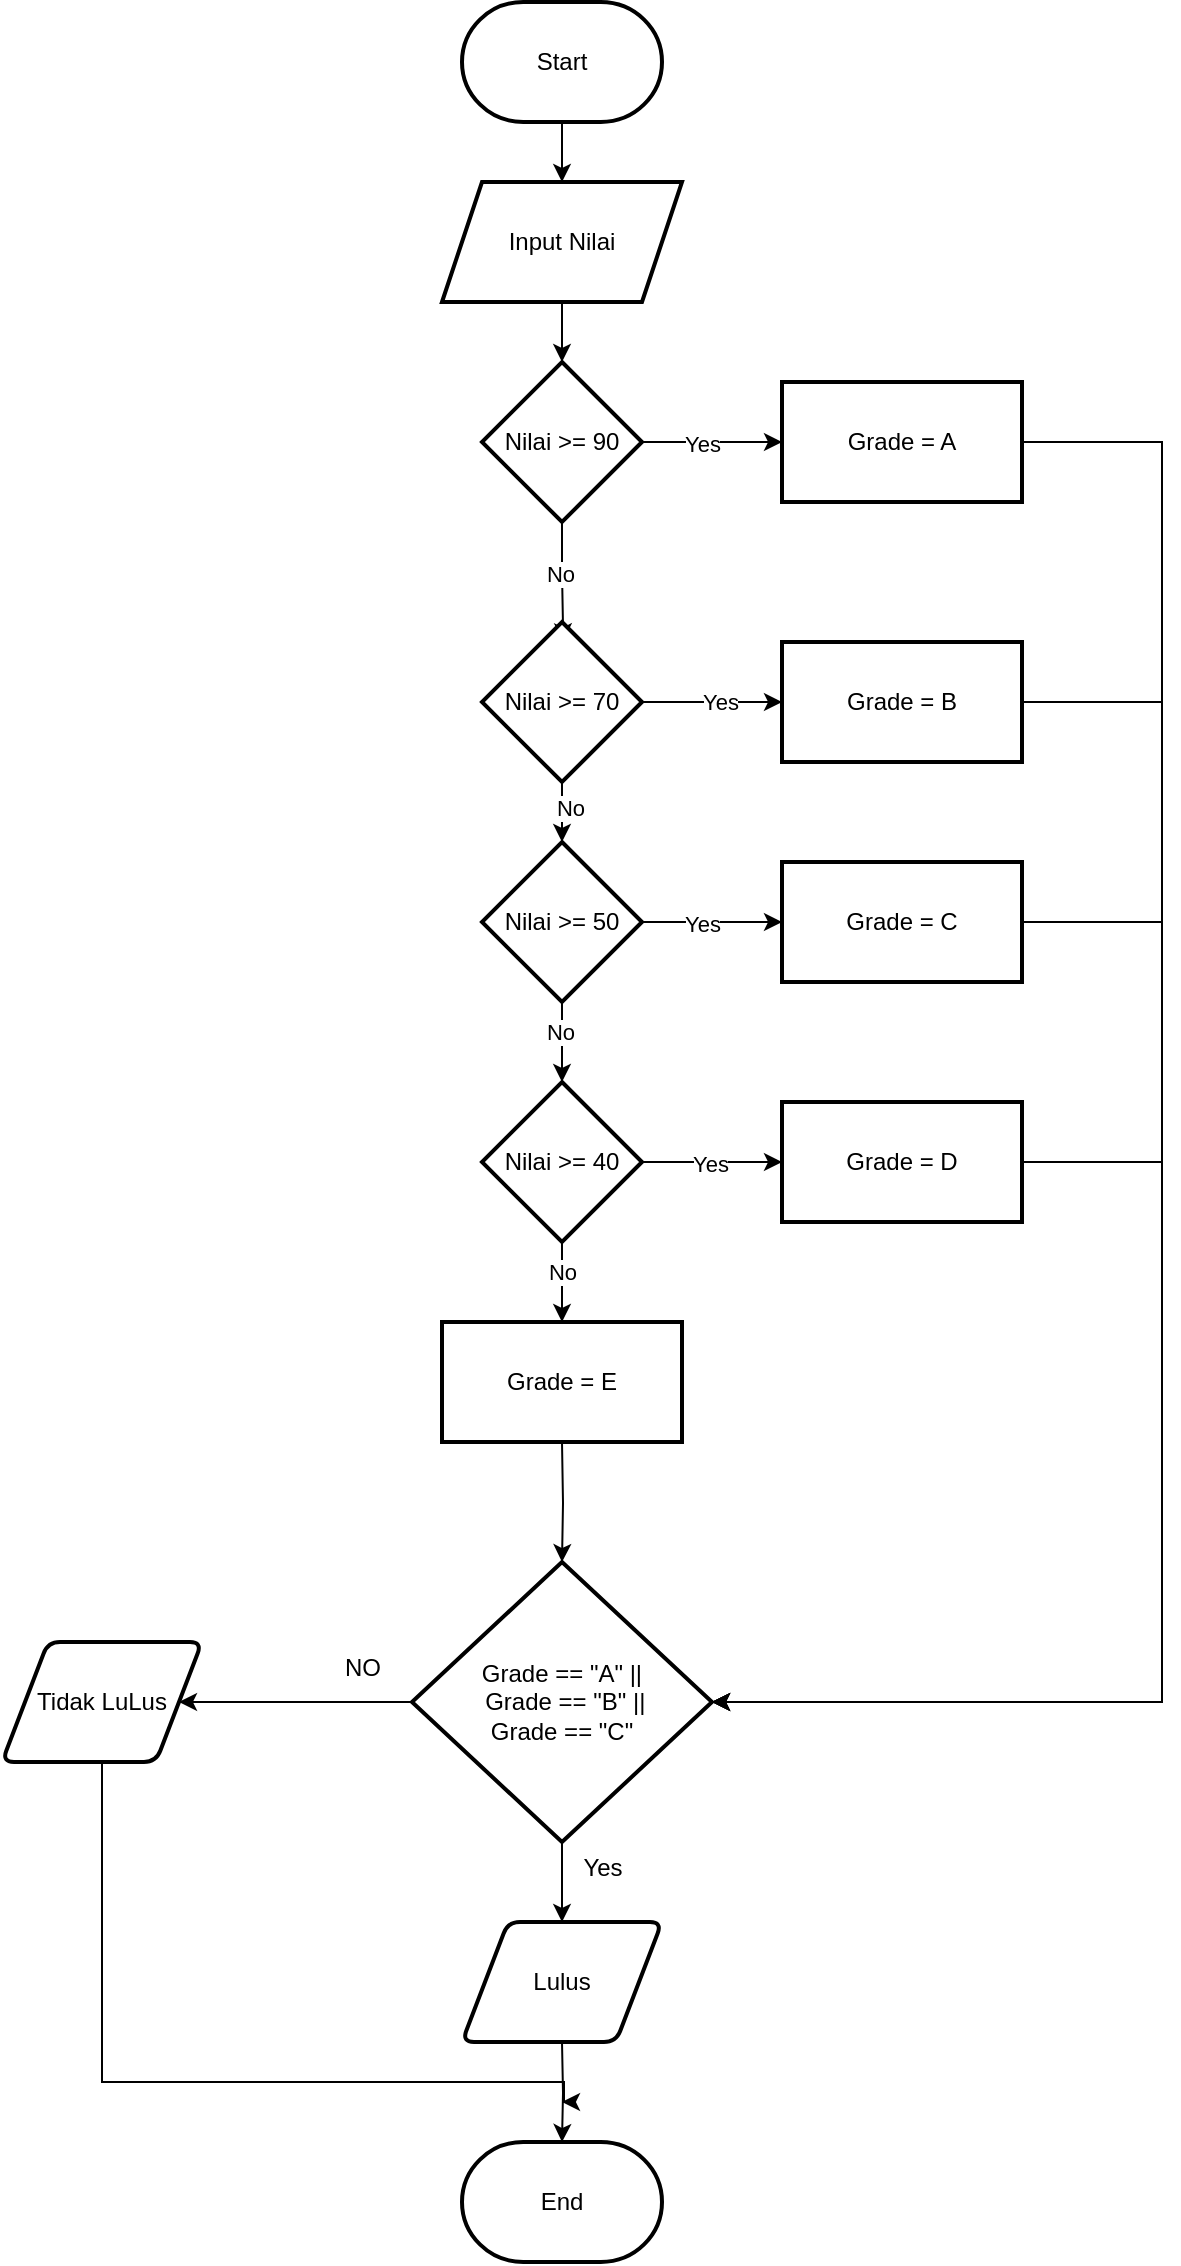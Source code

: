 <mxfile version="21.7.4" type="github">
  <diagram name="Halaman-1" id="Tfb937_LRrp2y9IXvRwG">
    <mxGraphModel dx="882" dy="559" grid="1" gridSize="10" guides="1" tooltips="1" connect="1" arrows="1" fold="1" page="1" pageScale="1" pageWidth="827" pageHeight="1169" math="0" shadow="0">
      <root>
        <mxCell id="0" />
        <mxCell id="1" parent="0" />
        <mxCell id="rq1FVKXHwzmuL8QdWTft-4" value="" style="edgeStyle=orthogonalEdgeStyle;rounded=0;orthogonalLoop=1;jettySize=auto;html=1;" edge="1" parent="1" source="rq1FVKXHwzmuL8QdWTft-1" target="rq1FVKXHwzmuL8QdWTft-3">
          <mxGeometry relative="1" as="geometry" />
        </mxCell>
        <mxCell id="rq1FVKXHwzmuL8QdWTft-1" value="Start" style="strokeWidth=2;html=1;shape=mxgraph.flowchart.terminator;whiteSpace=wrap;" vertex="1" parent="1">
          <mxGeometry x="350" y="110" width="100" height="60" as="geometry" />
        </mxCell>
        <mxCell id="rq1FVKXHwzmuL8QdWTft-2" value="End" style="strokeWidth=2;html=1;shape=mxgraph.flowchart.terminator;whiteSpace=wrap;" vertex="1" parent="1">
          <mxGeometry x="350" y="1180" width="100" height="60" as="geometry" />
        </mxCell>
        <mxCell id="rq1FVKXHwzmuL8QdWTft-6" value="" style="edgeStyle=orthogonalEdgeStyle;rounded=0;orthogonalLoop=1;jettySize=auto;html=1;" edge="1" parent="1" source="rq1FVKXHwzmuL8QdWTft-3" target="rq1FVKXHwzmuL8QdWTft-5">
          <mxGeometry relative="1" as="geometry" />
        </mxCell>
        <mxCell id="rq1FVKXHwzmuL8QdWTft-3" value="Input Nilai" style="shape=parallelogram;perimeter=parallelogramPerimeter;whiteSpace=wrap;html=1;fixedSize=1;strokeWidth=2;" vertex="1" parent="1">
          <mxGeometry x="340" y="200" width="120" height="60" as="geometry" />
        </mxCell>
        <mxCell id="rq1FVKXHwzmuL8QdWTft-11" value="" style="edgeStyle=orthogonalEdgeStyle;rounded=0;orthogonalLoop=1;jettySize=auto;html=1;" edge="1" parent="1" source="rq1FVKXHwzmuL8QdWTft-5">
          <mxGeometry relative="1" as="geometry">
            <mxPoint x="510" y="330" as="targetPoint" />
          </mxGeometry>
        </mxCell>
        <mxCell id="rq1FVKXHwzmuL8QdWTft-24" value="Yes" style="edgeLabel;html=1;align=center;verticalAlign=middle;resizable=0;points=[];" vertex="1" connectable="0" parent="rq1FVKXHwzmuL8QdWTft-11">
          <mxGeometry x="-0.152" y="-1" relative="1" as="geometry">
            <mxPoint as="offset" />
          </mxGeometry>
        </mxCell>
        <mxCell id="rq1FVKXHwzmuL8QdWTft-12" style="edgeStyle=orthogonalEdgeStyle;rounded=0;orthogonalLoop=1;jettySize=auto;html=1;exitX=0.5;exitY=1;exitDx=0;exitDy=0;entryX=0.508;entryY=0.121;entryDx=0;entryDy=0;entryPerimeter=0;" edge="1" parent="1" source="rq1FVKXHwzmuL8QdWTft-5" target="rq1FVKXHwzmuL8QdWTft-7">
          <mxGeometry relative="1" as="geometry" />
        </mxCell>
        <mxCell id="rq1FVKXHwzmuL8QdWTft-28" value="No" style="edgeLabel;html=1;align=center;verticalAlign=middle;resizable=0;points=[];" vertex="1" connectable="0" parent="rq1FVKXHwzmuL8QdWTft-12">
          <mxGeometry x="-0.171" y="-2" relative="1" as="geometry">
            <mxPoint x="-1" y="-1" as="offset" />
          </mxGeometry>
        </mxCell>
        <mxCell id="rq1FVKXHwzmuL8QdWTft-5" value="Nilai &amp;gt;= 90" style="rhombus;whiteSpace=wrap;html=1;strokeWidth=2;" vertex="1" parent="1">
          <mxGeometry x="360" y="290" width="80" height="80" as="geometry" />
        </mxCell>
        <mxCell id="rq1FVKXHwzmuL8QdWTft-14" value="" style="edgeStyle=orthogonalEdgeStyle;rounded=0;orthogonalLoop=1;jettySize=auto;html=1;" edge="1" parent="1" source="rq1FVKXHwzmuL8QdWTft-7" target="rq1FVKXHwzmuL8QdWTft-8">
          <mxGeometry relative="1" as="geometry" />
        </mxCell>
        <mxCell id="rq1FVKXHwzmuL8QdWTft-29" value="No" style="edgeLabel;html=1;align=center;verticalAlign=middle;resizable=0;points=[];" vertex="1" connectable="0" parent="rq1FVKXHwzmuL8QdWTft-14">
          <mxGeometry x="0.32" y="4" relative="1" as="geometry">
            <mxPoint as="offset" />
          </mxGeometry>
        </mxCell>
        <mxCell id="rq1FVKXHwzmuL8QdWTft-17" value="" style="edgeStyle=orthogonalEdgeStyle;rounded=0;orthogonalLoop=1;jettySize=auto;html=1;" edge="1" parent="1" source="rq1FVKXHwzmuL8QdWTft-7">
          <mxGeometry relative="1" as="geometry">
            <mxPoint x="510" y="460" as="targetPoint" />
          </mxGeometry>
        </mxCell>
        <mxCell id="rq1FVKXHwzmuL8QdWTft-25" value="Yes" style="edgeLabel;html=1;align=center;verticalAlign=middle;resizable=0;points=[];" vertex="1" connectable="0" parent="rq1FVKXHwzmuL8QdWTft-17">
          <mxGeometry x="-0.009" y="4" relative="1" as="geometry">
            <mxPoint as="offset" />
          </mxGeometry>
        </mxCell>
        <mxCell id="rq1FVKXHwzmuL8QdWTft-7" value="Nilai &amp;gt;= 70" style="rhombus;whiteSpace=wrap;html=1;strokeWidth=2;" vertex="1" parent="1">
          <mxGeometry x="360" y="420" width="80" height="80" as="geometry" />
        </mxCell>
        <mxCell id="rq1FVKXHwzmuL8QdWTft-15" value="" style="edgeStyle=orthogonalEdgeStyle;rounded=0;orthogonalLoop=1;jettySize=auto;html=1;" edge="1" parent="1" source="rq1FVKXHwzmuL8QdWTft-8" target="rq1FVKXHwzmuL8QdWTft-9">
          <mxGeometry relative="1" as="geometry" />
        </mxCell>
        <mxCell id="rq1FVKXHwzmuL8QdWTft-30" value="No" style="edgeLabel;html=1;align=center;verticalAlign=middle;resizable=0;points=[];" vertex="1" connectable="0" parent="rq1FVKXHwzmuL8QdWTft-15">
          <mxGeometry x="-0.25" y="-1" relative="1" as="geometry">
            <mxPoint as="offset" />
          </mxGeometry>
        </mxCell>
        <mxCell id="rq1FVKXHwzmuL8QdWTft-19" value="" style="edgeStyle=orthogonalEdgeStyle;rounded=0;orthogonalLoop=1;jettySize=auto;html=1;" edge="1" parent="1" source="rq1FVKXHwzmuL8QdWTft-8">
          <mxGeometry relative="1" as="geometry">
            <mxPoint x="510" y="570" as="targetPoint" />
          </mxGeometry>
        </mxCell>
        <mxCell id="rq1FVKXHwzmuL8QdWTft-26" value="Yes" style="edgeLabel;html=1;align=center;verticalAlign=middle;resizable=0;points=[];" vertex="1" connectable="0" parent="rq1FVKXHwzmuL8QdWTft-19">
          <mxGeometry x="-0.152" y="-1" relative="1" as="geometry">
            <mxPoint as="offset" />
          </mxGeometry>
        </mxCell>
        <mxCell id="rq1FVKXHwzmuL8QdWTft-8" value="Nilai &amp;gt;= 50" style="rhombus;whiteSpace=wrap;html=1;strokeWidth=2;" vertex="1" parent="1">
          <mxGeometry x="360" y="530" width="80" height="80" as="geometry" />
        </mxCell>
        <mxCell id="rq1FVKXHwzmuL8QdWTft-21" value="" style="edgeStyle=orthogonalEdgeStyle;rounded=0;orthogonalLoop=1;jettySize=auto;html=1;" edge="1" parent="1" source="rq1FVKXHwzmuL8QdWTft-9">
          <mxGeometry relative="1" as="geometry">
            <mxPoint x="510" y="690.0" as="targetPoint" />
          </mxGeometry>
        </mxCell>
        <mxCell id="rq1FVKXHwzmuL8QdWTft-27" value="Yes" style="edgeLabel;html=1;align=center;verticalAlign=middle;resizable=0;points=[];" vertex="1" connectable="0" parent="rq1FVKXHwzmuL8QdWTft-21">
          <mxGeometry x="-0.038" y="-1" relative="1" as="geometry">
            <mxPoint as="offset" />
          </mxGeometry>
        </mxCell>
        <mxCell id="rq1FVKXHwzmuL8QdWTft-23" value="" style="edgeStyle=orthogonalEdgeStyle;rounded=0;orthogonalLoop=1;jettySize=auto;html=1;" edge="1" parent="1" source="rq1FVKXHwzmuL8QdWTft-9">
          <mxGeometry relative="1" as="geometry">
            <mxPoint x="400" y="770.0" as="targetPoint" />
          </mxGeometry>
        </mxCell>
        <mxCell id="rq1FVKXHwzmuL8QdWTft-31" value="No" style="edgeLabel;html=1;align=center;verticalAlign=middle;resizable=0;points=[];" vertex="1" connectable="0" parent="rq1FVKXHwzmuL8QdWTft-23">
          <mxGeometry x="-0.283" relative="1" as="geometry">
            <mxPoint as="offset" />
          </mxGeometry>
        </mxCell>
        <mxCell id="rq1FVKXHwzmuL8QdWTft-9" value="Nilai &amp;gt;= 40" style="rhombus;whiteSpace=wrap;html=1;strokeWidth=2;" vertex="1" parent="1">
          <mxGeometry x="360" y="650" width="80" height="80" as="geometry" />
        </mxCell>
        <mxCell id="rq1FVKXHwzmuL8QdWTft-34" style="edgeStyle=orthogonalEdgeStyle;rounded=0;orthogonalLoop=1;jettySize=auto;html=1;exitX=1;exitY=0.5;exitDx=0;exitDy=0;entryX=1;entryY=0.5;entryDx=0;entryDy=0;" edge="1" parent="1" target="rq1FVKXHwzmuL8QdWTft-32">
          <mxGeometry relative="1" as="geometry">
            <mxPoint x="610" y="330" as="sourcePoint" />
            <Array as="points">
              <mxPoint x="700" y="330" />
              <mxPoint x="700" y="960" />
            </Array>
          </mxGeometry>
        </mxCell>
        <mxCell id="rq1FVKXHwzmuL8QdWTft-36" style="edgeStyle=orthogonalEdgeStyle;rounded=0;orthogonalLoop=1;jettySize=auto;html=1;exitX=1;exitY=0.5;exitDx=0;exitDy=0;entryX=1;entryY=0.5;entryDx=0;entryDy=0;" edge="1" parent="1" target="rq1FVKXHwzmuL8QdWTft-32">
          <mxGeometry relative="1" as="geometry">
            <mxPoint x="610" y="460" as="sourcePoint" />
            <Array as="points">
              <mxPoint x="700" y="460" />
              <mxPoint x="700" y="960" />
            </Array>
          </mxGeometry>
        </mxCell>
        <mxCell id="rq1FVKXHwzmuL8QdWTft-38" style="edgeStyle=orthogonalEdgeStyle;rounded=0;orthogonalLoop=1;jettySize=auto;html=1;exitX=1;exitY=0.5;exitDx=0;exitDy=0;entryX=1;entryY=0.5;entryDx=0;entryDy=0;" edge="1" parent="1" target="rq1FVKXHwzmuL8QdWTft-32">
          <mxGeometry relative="1" as="geometry">
            <mxPoint x="610" y="570" as="sourcePoint" />
            <Array as="points">
              <mxPoint x="700" y="570" />
              <mxPoint x="700" y="960" />
            </Array>
          </mxGeometry>
        </mxCell>
        <mxCell id="rq1FVKXHwzmuL8QdWTft-40" style="edgeStyle=orthogonalEdgeStyle;rounded=0;orthogonalLoop=1;jettySize=auto;html=1;exitX=1;exitY=0.5;exitDx=0;exitDy=0;entryX=1;entryY=0.5;entryDx=0;entryDy=0;" edge="1" parent="1" target="rq1FVKXHwzmuL8QdWTft-32">
          <mxGeometry relative="1" as="geometry">
            <mxPoint x="610" y="690.0" as="sourcePoint" />
            <Array as="points">
              <mxPoint x="700" y="690" />
              <mxPoint x="700" y="960" />
            </Array>
          </mxGeometry>
        </mxCell>
        <mxCell id="rq1FVKXHwzmuL8QdWTft-33" value="" style="edgeStyle=orthogonalEdgeStyle;rounded=0;orthogonalLoop=1;jettySize=auto;html=1;" edge="1" parent="1" target="rq1FVKXHwzmuL8QdWTft-32">
          <mxGeometry relative="1" as="geometry">
            <mxPoint x="400" y="830.0" as="sourcePoint" />
          </mxGeometry>
        </mxCell>
        <mxCell id="rq1FVKXHwzmuL8QdWTft-42" value="" style="edgeStyle=orthogonalEdgeStyle;rounded=0;orthogonalLoop=1;jettySize=auto;html=1;" edge="1" parent="1" source="rq1FVKXHwzmuL8QdWTft-32">
          <mxGeometry relative="1" as="geometry">
            <mxPoint x="400" y="1070" as="targetPoint" />
          </mxGeometry>
        </mxCell>
        <mxCell id="rq1FVKXHwzmuL8QdWTft-44" value="" style="edgeStyle=orthogonalEdgeStyle;rounded=0;orthogonalLoop=1;jettySize=auto;html=1;entryX=1;entryY=0.5;entryDx=0;entryDy=0;" edge="1" parent="1" source="rq1FVKXHwzmuL8QdWTft-32" target="rq1FVKXHwzmuL8QdWTft-49">
          <mxGeometry relative="1" as="geometry">
            <mxPoint x="230" y="960.0" as="targetPoint" />
          </mxGeometry>
        </mxCell>
        <mxCell id="rq1FVKXHwzmuL8QdWTft-32" value="Grade == &quot;A&quot; ||&lt;br&gt;&amp;nbsp;Grade == &quot;B&quot; ||&lt;br&gt;Grade == &quot;C&quot;" style="rhombus;whiteSpace=wrap;html=1;strokeWidth=2;" vertex="1" parent="1">
          <mxGeometry x="325" y="890" width="150" height="140" as="geometry" />
        </mxCell>
        <mxCell id="rq1FVKXHwzmuL8QdWTft-45" value="" style="edgeStyle=orthogonalEdgeStyle;rounded=0;orthogonalLoop=1;jettySize=auto;html=1;" edge="1" parent="1" target="rq1FVKXHwzmuL8QdWTft-2">
          <mxGeometry relative="1" as="geometry">
            <mxPoint x="400" y="1130" as="sourcePoint" />
          </mxGeometry>
        </mxCell>
        <mxCell id="rq1FVKXHwzmuL8QdWTft-46" style="edgeStyle=orthogonalEdgeStyle;rounded=0;orthogonalLoop=1;jettySize=auto;html=1;exitX=0.5;exitY=1;exitDx=0;exitDy=0;" edge="1" parent="1">
          <mxGeometry relative="1" as="geometry">
            <mxPoint x="400" y="1160" as="targetPoint" />
            <mxPoint x="170" y="990" as="sourcePoint" />
            <Array as="points">
              <mxPoint x="170" y="1150" />
              <mxPoint x="401" y="1150" />
            </Array>
          </mxGeometry>
        </mxCell>
        <mxCell id="rq1FVKXHwzmuL8QdWTft-47" value="NO" style="text;html=1;align=center;verticalAlign=middle;resizable=0;points=[];autosize=1;strokeColor=none;fillColor=none;" vertex="1" parent="1">
          <mxGeometry x="280" y="928" width="40" height="30" as="geometry" />
        </mxCell>
        <mxCell id="rq1FVKXHwzmuL8QdWTft-48" value="Yes" style="text;html=1;align=center;verticalAlign=middle;resizable=0;points=[];autosize=1;strokeColor=none;fillColor=none;" vertex="1" parent="1">
          <mxGeometry x="400" y="1028" width="40" height="30" as="geometry" />
        </mxCell>
        <mxCell id="rq1FVKXHwzmuL8QdWTft-49" value="Tidak LuLus" style="shape=parallelogram;html=1;strokeWidth=2;perimeter=parallelogramPerimeter;whiteSpace=wrap;rounded=1;arcSize=12;size=0.23;strokeColor=default;fontFamily=Helvetica;fontSize=12;fontColor=default;fillColor=default;" vertex="1" parent="1">
          <mxGeometry x="120" y="930" width="100" height="60" as="geometry" />
        </mxCell>
        <mxCell id="rq1FVKXHwzmuL8QdWTft-50" value="Lulus" style="shape=parallelogram;html=1;strokeWidth=2;perimeter=parallelogramPerimeter;whiteSpace=wrap;rounded=1;arcSize=12;size=0.23;strokeColor=default;fontFamily=Helvetica;fontSize=12;fontColor=default;fillColor=default;" vertex="1" parent="1">
          <mxGeometry x="350" y="1070" width="100" height="60" as="geometry" />
        </mxCell>
        <mxCell id="rq1FVKXHwzmuL8QdWTft-51" value="Grade = A" style="rounded=0;whiteSpace=wrap;html=1;strokeColor=default;strokeWidth=2;fontFamily=Helvetica;fontSize=12;fontColor=default;fillColor=default;" vertex="1" parent="1">
          <mxGeometry x="510" y="300" width="120" height="60" as="geometry" />
        </mxCell>
        <mxCell id="rq1FVKXHwzmuL8QdWTft-52" value="Grade = C" style="rounded=0;whiteSpace=wrap;html=1;strokeColor=default;strokeWidth=2;fontFamily=Helvetica;fontSize=12;fontColor=default;fillColor=default;" vertex="1" parent="1">
          <mxGeometry x="510" y="540" width="120" height="60" as="geometry" />
        </mxCell>
        <mxCell id="rq1FVKXHwzmuL8QdWTft-53" value="Grade = D" style="rounded=0;whiteSpace=wrap;html=1;strokeColor=default;strokeWidth=2;fontFamily=Helvetica;fontSize=12;fontColor=default;fillColor=default;" vertex="1" parent="1">
          <mxGeometry x="510" y="660" width="120" height="60" as="geometry" />
        </mxCell>
        <mxCell id="rq1FVKXHwzmuL8QdWTft-54" value="Grade = E" style="rounded=0;whiteSpace=wrap;html=1;strokeColor=default;strokeWidth=2;fontFamily=Helvetica;fontSize=12;fontColor=default;fillColor=default;" vertex="1" parent="1">
          <mxGeometry x="340" y="770" width="120" height="60" as="geometry" />
        </mxCell>
        <mxCell id="rq1FVKXHwzmuL8QdWTft-57" value="Grade = B" style="rounded=0;whiteSpace=wrap;html=1;strokeColor=default;strokeWidth=2;fontFamily=Helvetica;fontSize=12;fontColor=default;fillColor=default;" vertex="1" parent="1">
          <mxGeometry x="510" y="430" width="120" height="60" as="geometry" />
        </mxCell>
      </root>
    </mxGraphModel>
  </diagram>
</mxfile>
